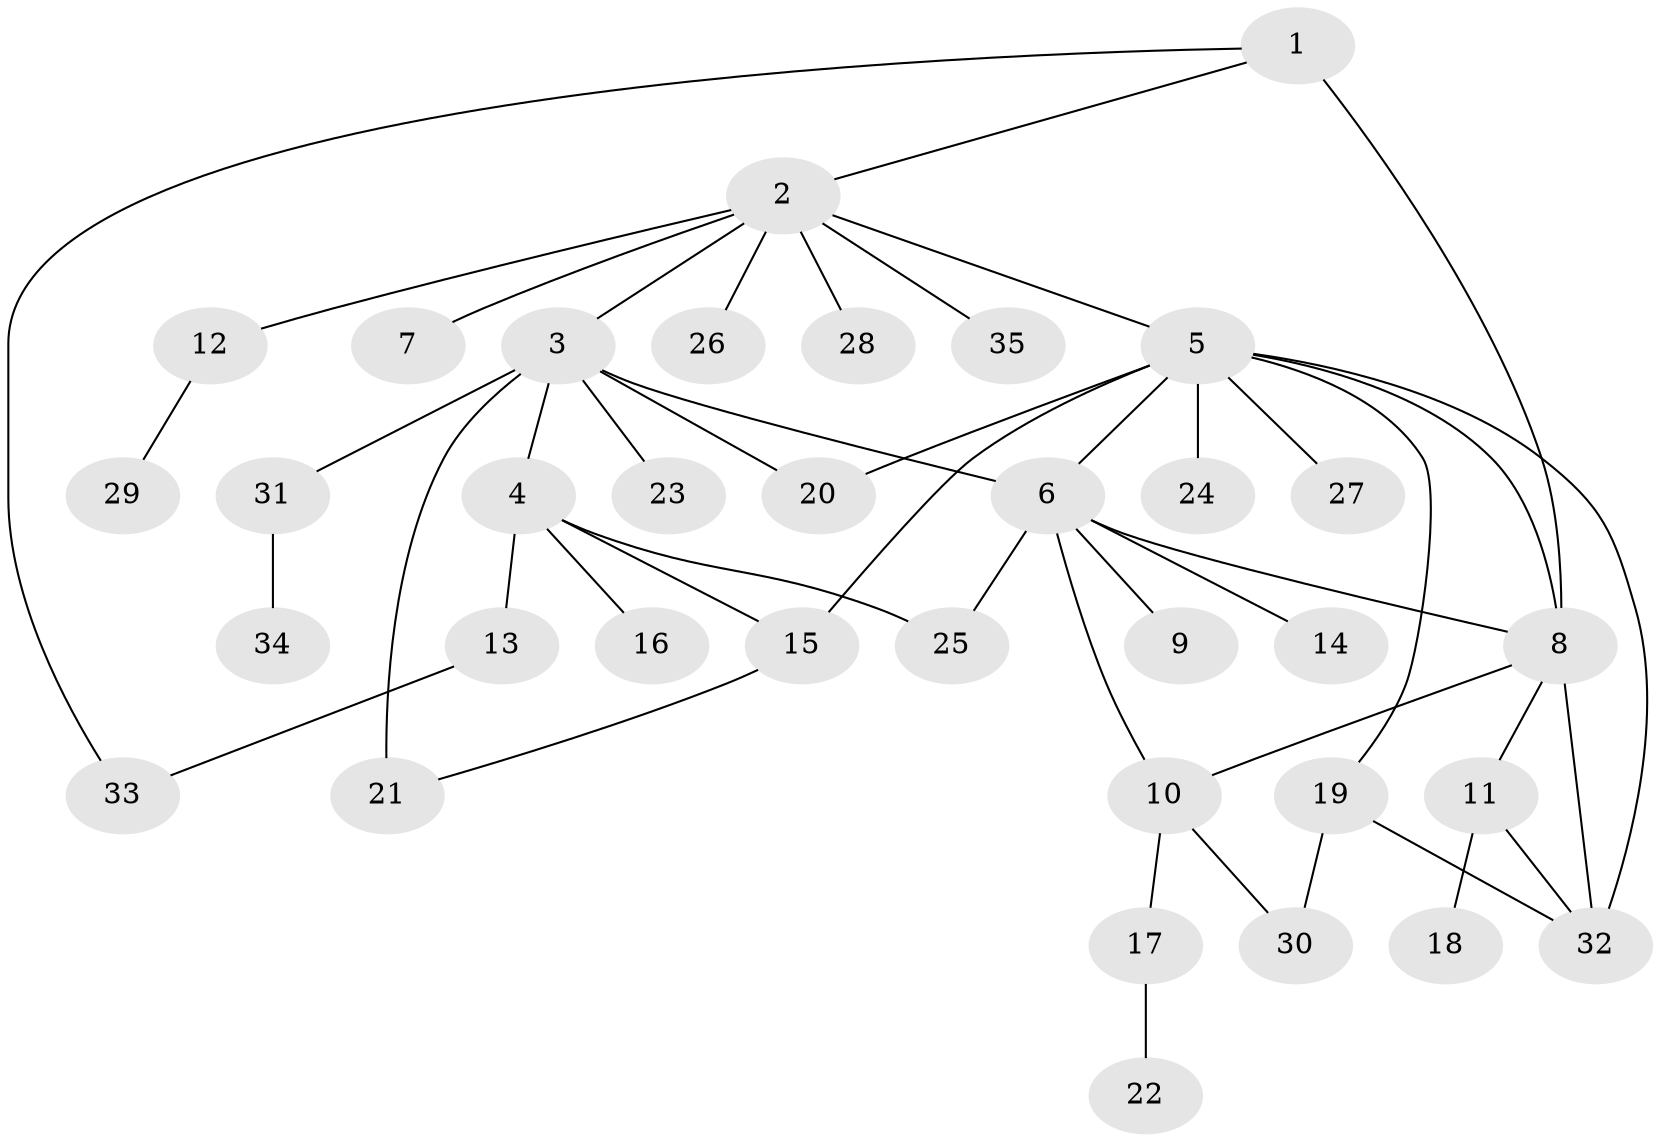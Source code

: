 // original degree distribution, {2: 0.22727272727272727, 9: 0.015151515151515152, 10: 0.030303030303030304, 7: 0.015151515151515152, 12: 0.015151515151515152, 1: 0.4696969696969697, 5: 0.030303030303030304, 3: 0.13636363636363635, 4: 0.06060606060606061}
// Generated by graph-tools (version 1.1) at 2025/35/03/09/25 02:35:23]
// undirected, 35 vertices, 47 edges
graph export_dot {
graph [start="1"]
  node [color=gray90,style=filled];
  1;
  2;
  3;
  4;
  5;
  6;
  7;
  8;
  9;
  10;
  11;
  12;
  13;
  14;
  15;
  16;
  17;
  18;
  19;
  20;
  21;
  22;
  23;
  24;
  25;
  26;
  27;
  28;
  29;
  30;
  31;
  32;
  33;
  34;
  35;
  1 -- 2 [weight=1.0];
  1 -- 8 [weight=2.0];
  1 -- 33 [weight=1.0];
  2 -- 3 [weight=1.0];
  2 -- 5 [weight=1.0];
  2 -- 7 [weight=1.0];
  2 -- 12 [weight=1.0];
  2 -- 26 [weight=1.0];
  2 -- 28 [weight=1.0];
  2 -- 35 [weight=1.0];
  3 -- 4 [weight=1.0];
  3 -- 6 [weight=1.0];
  3 -- 20 [weight=1.0];
  3 -- 21 [weight=2.0];
  3 -- 23 [weight=1.0];
  3 -- 31 [weight=1.0];
  4 -- 13 [weight=1.0];
  4 -- 15 [weight=1.0];
  4 -- 16 [weight=2.0];
  4 -- 25 [weight=1.0];
  5 -- 6 [weight=1.0];
  5 -- 8 [weight=1.0];
  5 -- 15 [weight=1.0];
  5 -- 19 [weight=1.0];
  5 -- 20 [weight=1.0];
  5 -- 24 [weight=3.0];
  5 -- 27 [weight=1.0];
  5 -- 32 [weight=1.0];
  6 -- 8 [weight=1.0];
  6 -- 9 [weight=1.0];
  6 -- 10 [weight=1.0];
  6 -- 14 [weight=2.0];
  6 -- 25 [weight=1.0];
  8 -- 10 [weight=1.0];
  8 -- 11 [weight=1.0];
  8 -- 32 [weight=1.0];
  10 -- 17 [weight=1.0];
  10 -- 30 [weight=1.0];
  11 -- 18 [weight=1.0];
  11 -- 32 [weight=2.0];
  12 -- 29 [weight=1.0];
  13 -- 33 [weight=1.0];
  15 -- 21 [weight=1.0];
  17 -- 22 [weight=1.0];
  19 -- 30 [weight=1.0];
  19 -- 32 [weight=1.0];
  31 -- 34 [weight=1.0];
}
